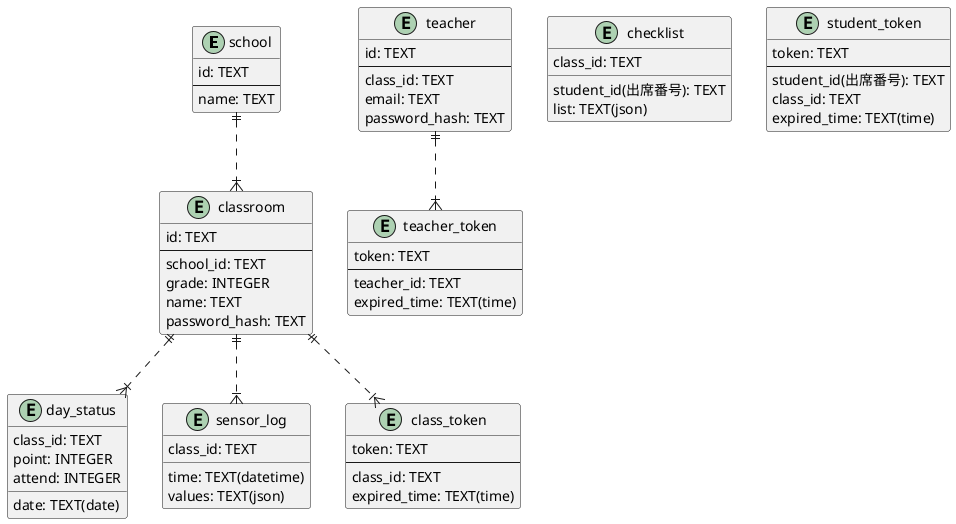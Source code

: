 @startuml database

entity school {
  id: TEXT
  --
  name: TEXT
}

entity classroom {
  id: TEXT
  --
  school_id: TEXT
  grade: INTEGER
  name: TEXT
  password_hash: TEXT
}

entity teacher {
  id: TEXT
  --
  class_id: TEXT
  email: TEXT
  password_hash: TEXT
}

entity day_status {
  date: TEXT(date)
  class_id: TEXT
  point: INTEGER
  attend: INTEGER
}

entity sensor_log {
  class_id: TEXT
  time: TEXT(datetime)
  values: TEXT(json)
}

entity checklist {
  student_id(出席番号): TEXT
  class_id: TEXT
  list: TEXT(json)
}

entity class_token {
  token: TEXT
  --
  class_id: TEXT
  expired_time: TEXT(time)
}

entity teacher_token {
  token: TEXT
  --
  teacher_id: TEXT
  expired_time: TEXT(time)
}

entity student_token {
  token: TEXT
  --
  student_id(出席番号): TEXT
  class_id: TEXT
  expired_time: TEXT(time)
}

school ||..|{ classroom
classroom ||..|{ day_status
classroom ||..|{ sensor_log

classroom ||..|{ class_token
teacher ||..|{ teacher_token

@enduml